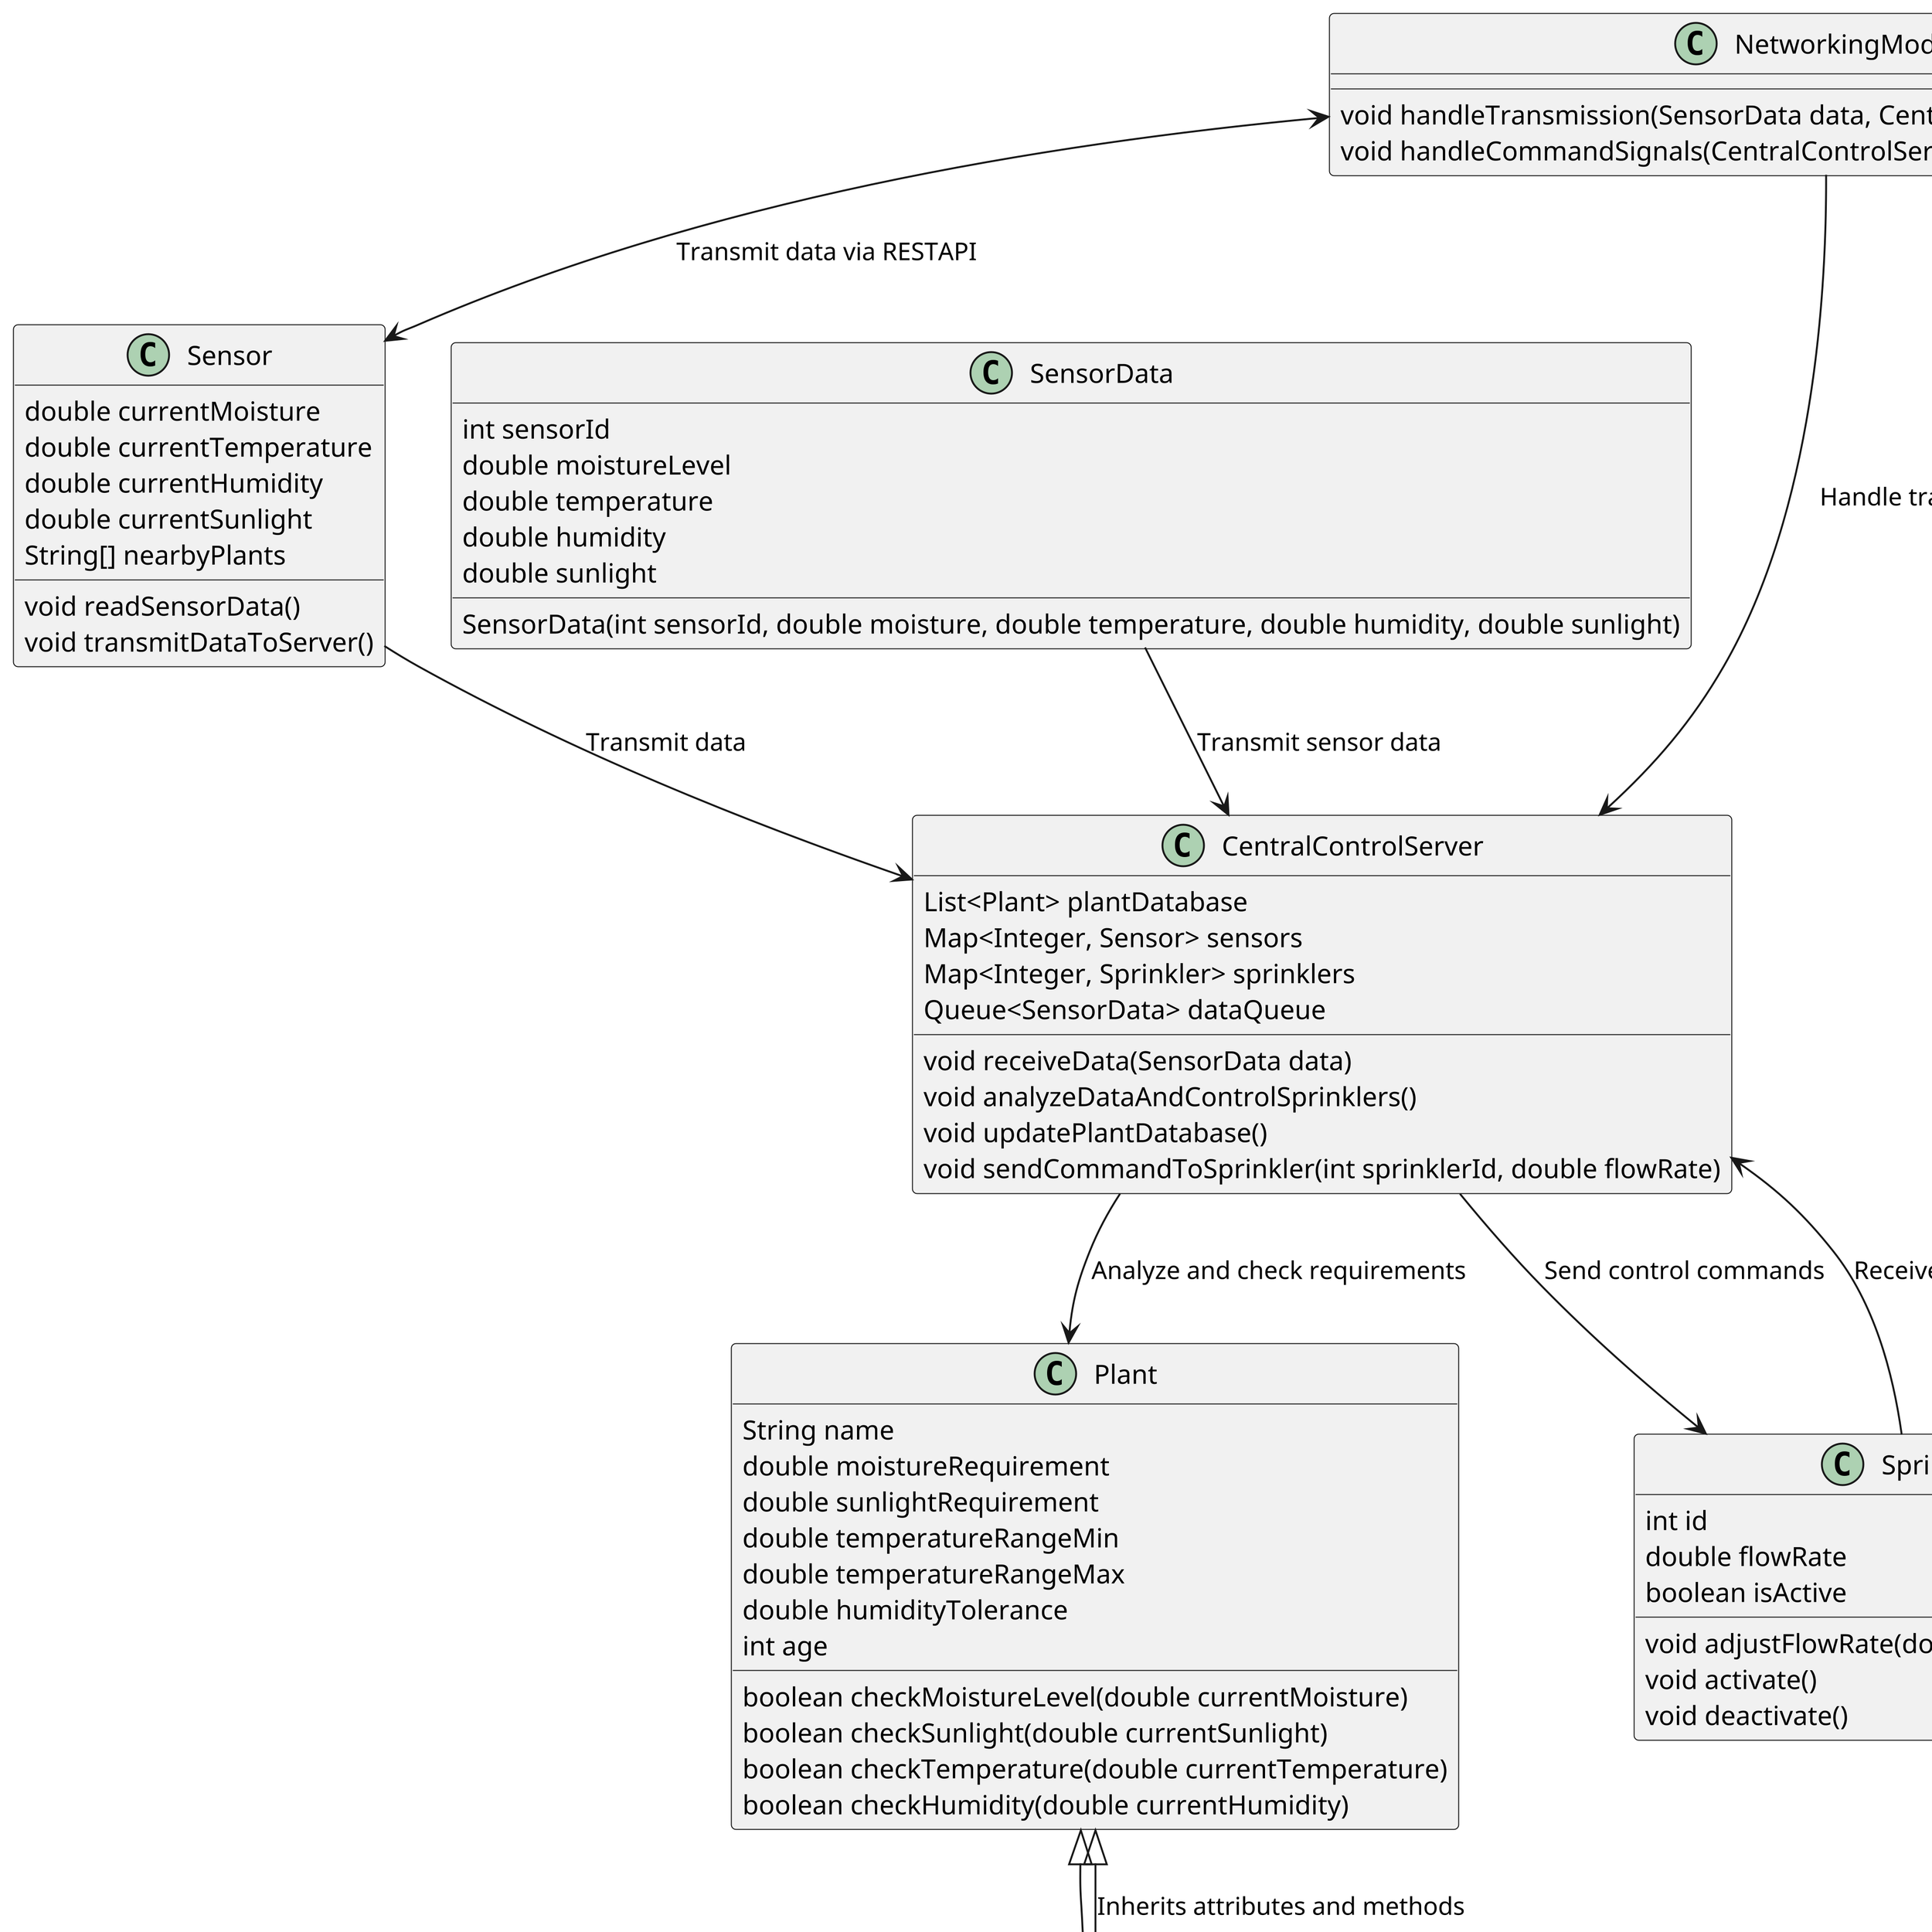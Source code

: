 
'''plantum
@startuml
scale 4.0
class Plant {
    String name
    double moistureRequirement
    double sunlightRequirement
    double temperatureRangeMin
    double temperatureRangeMax
    double humidityTolerance
    int age

    boolean checkMoistureLevel(double currentMoisture)
    boolean checkSunlight(double currentSunlight)
    boolean checkTemperature(double currentTemperature)
    boolean checkHumidity(double currentHumidity)
}

class Tree extends Plant {
    double soilAcidityRequirement

    boolean checkSoilAcidity(double currentAcidity)
}

class Sensor {
    double currentMoisture
    double currentTemperature
    double currentHumidity
    double currentSunlight
    String[] nearbyPlants

    void readSensorData()
    void transmitDataToServer()
}

class Sprinkler {
    int id
    double flowRate
    boolean isActive

    void adjustFlowRate(double newFlowRate)
    void activate()
    void deactivate()
}

class CentralControlServer {
    List<Plant> plantDatabase
    Map<Integer, Sensor> sensors
    Map<Integer, Sprinkler> sprinklers
    Queue<SensorData> dataQueue

    void receiveData(SensorData data)
    void analyzeDataAndControlSprinklers()
    void updatePlantDatabase()
    void sendCommandToSprinkler(int sprinklerId, double flowRate)
}

class SensorData {
    int sensorId
    double moistureLevel
    double temperature
    double humidity
    double sunlight

    SensorData(int sensorId, double moisture, double temperature, double humidity, double sunlight)
}

class NetworkingModule {
    void handleTransmission(SensorData data, CentralControlServer server)
    void handleCommandSignals(CentralControlServer server, Sprinkler sprinkler)
}

' Specify interactions

SensorData --> CentralControlServer : "Transmit sensor data"
CentralControlServer --> Sprinkler : "Send control commands"
CentralControlServer --> Plant : "Analyze and check requirements"
Sensor --> CentralControlServer : "Transmit data"
Sprinkler --> CentralControlServer : "Receive commands"
Tree --|> Plant : "Inherits attributes and methods"
NetworkingModule --> CentralControlServer : "Handle transmission and command signals"
NetworkingModule <--> Sensor : "Transmit data via RESTAPI"
NetworkingModule <--> Sprinkler : "Send command signals via RESTAPI"

@enduml

